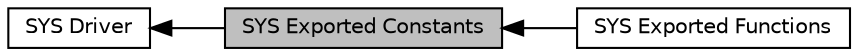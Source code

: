 digraph "SYS Exported Constants"
{
  edge [fontname="Helvetica",fontsize="10",labelfontname="Helvetica",labelfontsize="10"];
  node [fontname="Helvetica",fontsize="10",shape=box];
  rankdir=LR;
  Node2 [label="SYS Driver",height=0.2,width=0.4,color="black", fillcolor="white", style="filled",URL="$d2/df4/group___n_a_n_o100___s_y_s___driver.html",tooltip=" "];
  Node1 [label="SYS Exported Constants",height=0.2,width=0.4,color="black", fillcolor="grey75", style="filled", fontcolor="black",tooltip=" "];
  Node3 [label="SYS Exported Functions",height=0.2,width=0.4,color="black", fillcolor="white", style="filled",URL="$d6/d7a/group___n_a_n_o100___s_y_s___e_x_p_o_r_t_e_d___f_u_n_c_t_i_o_n_s.html",tooltip=" "];
  Node2->Node1 [shape=plaintext, dir="back", style="solid"];
  Node1->Node3 [shape=plaintext, dir="back", style="solid"];
}

